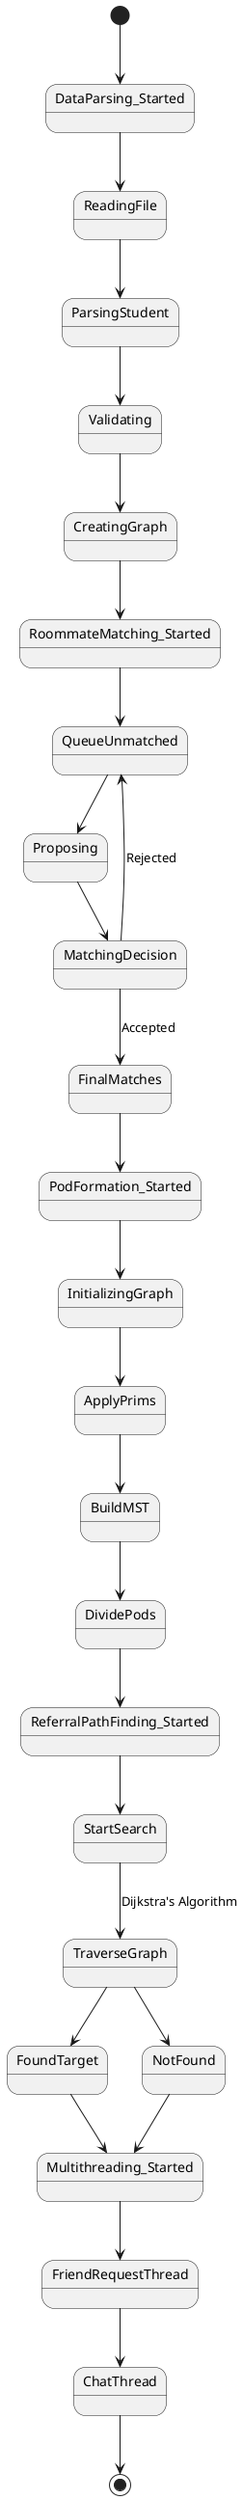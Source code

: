 @startuml
[*] --> DataParsing_Started
DataParsing_Started --> ReadingFile
ReadingFile --> ParsingStudent
ParsingStudent --> Validating
Validating --> CreatingGraph
CreatingGraph --> RoommateMatching_Started

RoommateMatching_Started --> QueueUnmatched
QueueUnmatched --> Proposing
Proposing --> MatchingDecision
MatchingDecision --> QueueUnmatched : Rejected
MatchingDecision --> FinalMatches : Accepted
FinalMatches --> PodFormation_Started

PodFormation_Started --> InitializingGraph
InitializingGraph --> ApplyPrims
ApplyPrims --> BuildMST
BuildMST --> DividePods
DividePods --> ReferralPathFinding_Started

ReferralPathFinding_Started --> StartSearch
StartSearch --> TraverseGraph : Dijkstra's Algorithm
TraverseGraph --> FoundTarget
TraverseGraph --> NotFound

FoundTarget --> Multithreading_Started
NotFound --> Multithreading_Started

Multithreading_Started --> FriendRequestThread
FriendRequestThread --> ChatThread
ChatThread --> [*]
@enduml

